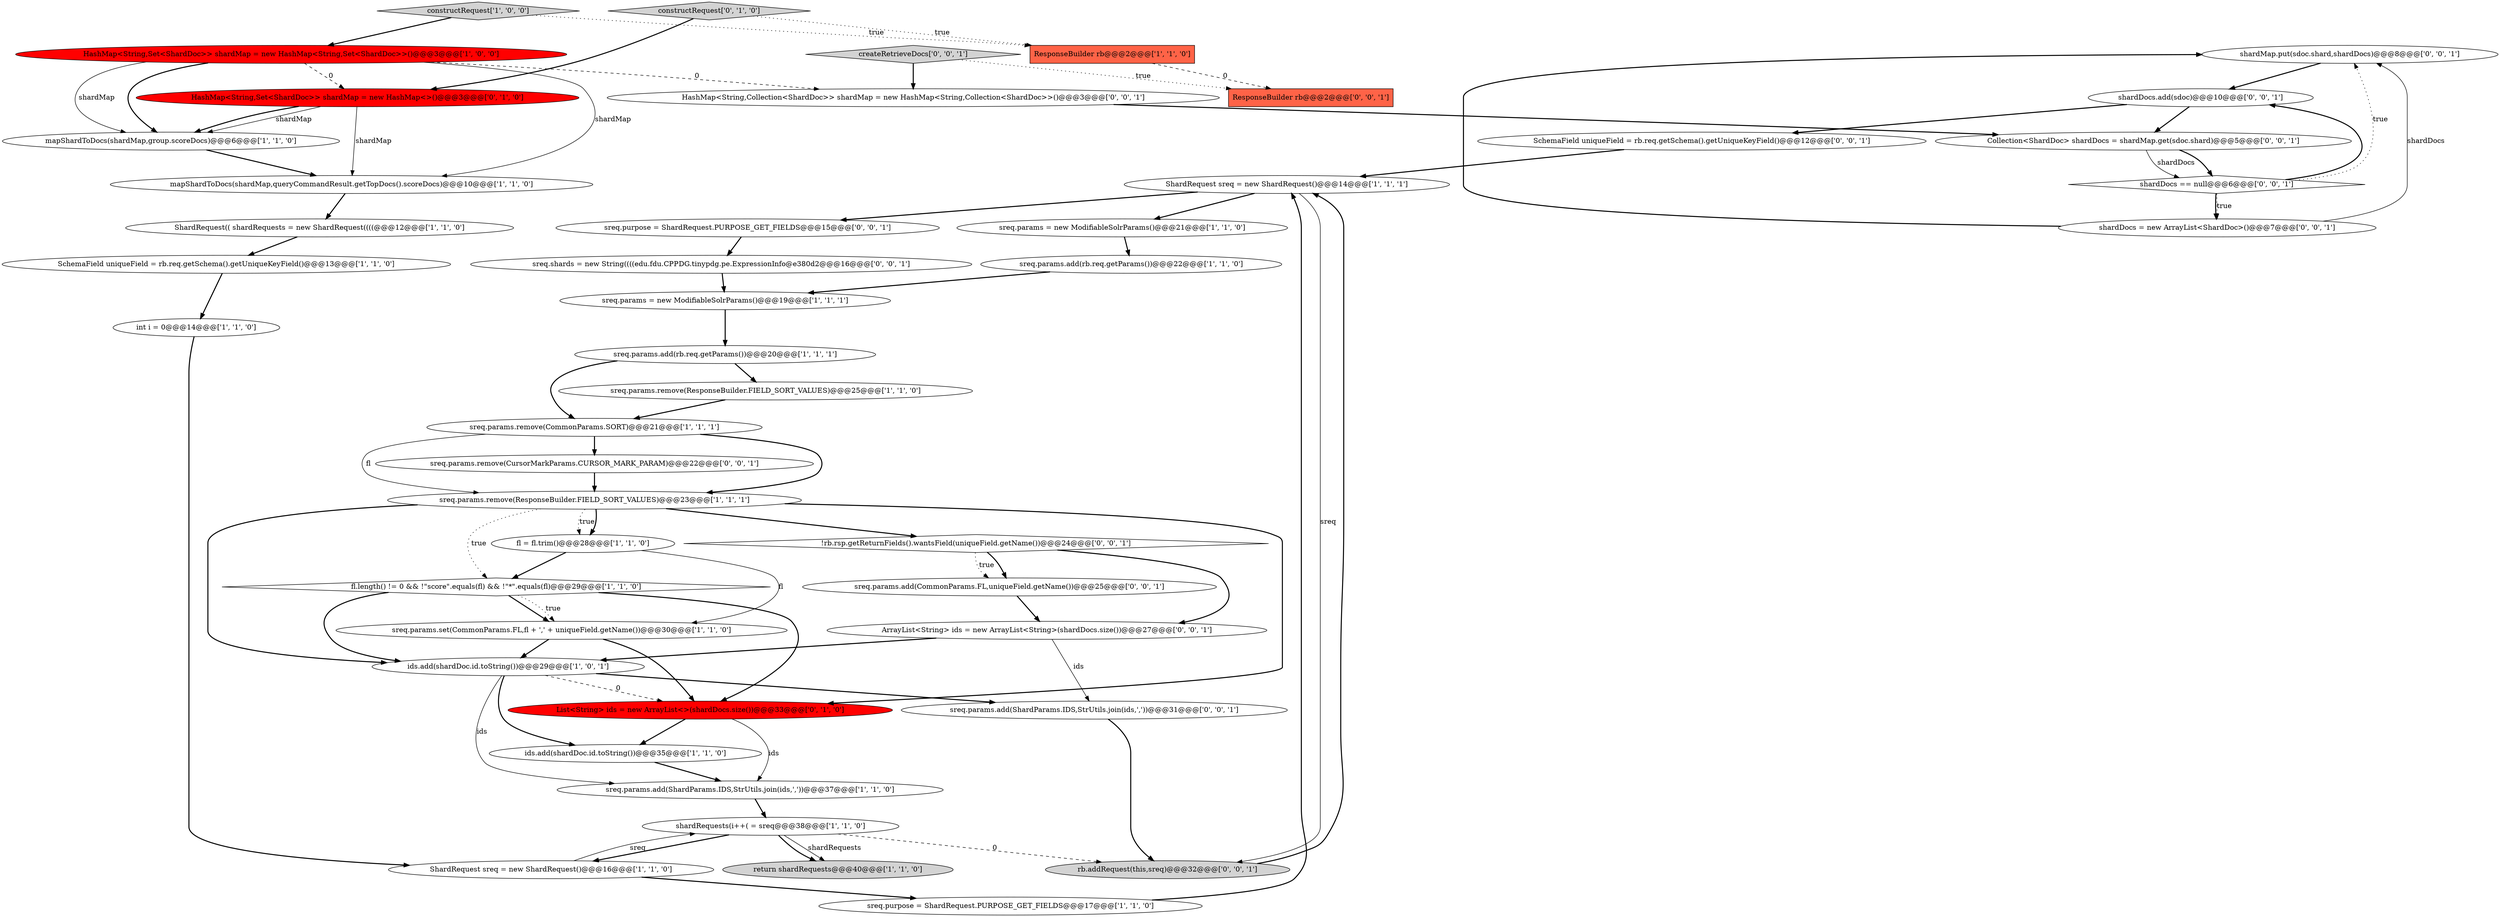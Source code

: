 digraph {
39 [style = filled, label = "shardMap.put(sdoc.shard,shardDocs)@@@8@@@['0', '0', '1']", fillcolor = white, shape = ellipse image = "AAA0AAABBB3BBB"];
3 [style = filled, label = "shardRequests(i++( = sreq@@@38@@@['1', '1', '0']", fillcolor = white, shape = ellipse image = "AAA0AAABBB1BBB"];
17 [style = filled, label = "ShardRequest(( shardRequests = new ShardRequest((((@@@12@@@['1', '1', '0']", fillcolor = white, shape = ellipse image = "AAA0AAABBB1BBB"];
5 [style = filled, label = "sreq.params = new ModifiableSolrParams()@@@21@@@['1', '1', '0']", fillcolor = white, shape = ellipse image = "AAA0AAABBB1BBB"];
31 [style = filled, label = "sreq.params.add(ShardParams.IDS,StrUtils.join(ids,','))@@@31@@@['0', '0', '1']", fillcolor = white, shape = ellipse image = "AAA0AAABBB3BBB"];
38 [style = filled, label = "sreq.shards = new String((((edu.fdu.CPPDG.tinypdg.pe.ExpressionInfo@e380d2@@@16@@@['0', '0', '1']", fillcolor = white, shape = ellipse image = "AAA0AAABBB3BBB"];
42 [style = filled, label = "shardDocs.add(sdoc)@@@10@@@['0', '0', '1']", fillcolor = white, shape = ellipse image = "AAA0AAABBB3BBB"];
44 [style = filled, label = "createRetrieveDocs['0', '0', '1']", fillcolor = lightgray, shape = diamond image = "AAA0AAABBB3BBB"];
0 [style = filled, label = "ResponseBuilder rb@@@2@@@['1', '1', '0']", fillcolor = tomato, shape = box image = "AAA0AAABBB1BBB"];
10 [style = filled, label = "ids.add(shardDoc.id.toString())@@@29@@@['1', '0', '1']", fillcolor = white, shape = ellipse image = "AAA0AAABBB1BBB"];
2 [style = filled, label = "mapShardToDocs(shardMap,group.scoreDocs)@@@6@@@['1', '1', '0']", fillcolor = white, shape = ellipse image = "AAA0AAABBB1BBB"];
15 [style = filled, label = "return shardRequests@@@40@@@['1', '1', '0']", fillcolor = lightgray, shape = ellipse image = "AAA0AAABBB1BBB"];
28 [style = filled, label = "HashMap<String,Set<ShardDoc>> shardMap = new HashMap<>()@@@3@@@['0', '1', '0']", fillcolor = red, shape = ellipse image = "AAA1AAABBB2BBB"];
25 [style = filled, label = "constructRequest['1', '0', '0']", fillcolor = lightgray, shape = diamond image = "AAA0AAABBB1BBB"];
29 [style = filled, label = "shardDocs = new ArrayList<ShardDoc>()@@@7@@@['0', '0', '1']", fillcolor = white, shape = ellipse image = "AAA0AAABBB3BBB"];
41 [style = filled, label = "Collection<ShardDoc> shardDocs = shardMap.get(sdoc.shard)@@@5@@@['0', '0', '1']", fillcolor = white, shape = ellipse image = "AAA0AAABBB3BBB"];
11 [style = filled, label = "sreq.purpose = ShardRequest.PURPOSE_GET_FIELDS@@@17@@@['1', '1', '0']", fillcolor = white, shape = ellipse image = "AAA0AAABBB1BBB"];
16 [style = filled, label = "HashMap<String,Set<ShardDoc>> shardMap = new HashMap<String,Set<ShardDoc>>()@@@3@@@['1', '0', '0']", fillcolor = red, shape = ellipse image = "AAA1AAABBB1BBB"];
35 [style = filled, label = "SchemaField uniqueField = rb.req.getSchema().getUniqueKeyField()@@@12@@@['0', '0', '1']", fillcolor = white, shape = ellipse image = "AAA0AAABBB3BBB"];
30 [style = filled, label = "sreq.purpose = ShardRequest.PURPOSE_GET_FIELDS@@@15@@@['0', '0', '1']", fillcolor = white, shape = ellipse image = "AAA0AAABBB3BBB"];
4 [style = filled, label = "mapShardToDocs(shardMap,queryCommandResult.getTopDocs().scoreDocs)@@@10@@@['1', '1', '0']", fillcolor = white, shape = ellipse image = "AAA0AAABBB1BBB"];
13 [style = filled, label = "sreq.params = new ModifiableSolrParams()@@@19@@@['1', '1', '1']", fillcolor = white, shape = ellipse image = "AAA0AAABBB1BBB"];
32 [style = filled, label = "shardDocs == null@@@6@@@['0', '0', '1']", fillcolor = white, shape = diamond image = "AAA0AAABBB3BBB"];
1 [style = filled, label = "sreq.params.add(ShardParams.IDS,StrUtils.join(ids,','))@@@37@@@['1', '1', '0']", fillcolor = white, shape = ellipse image = "AAA0AAABBB1BBB"];
8 [style = filled, label = "sreq.params.set(CommonParams.FL,fl + ',' + uniqueField.getName())@@@30@@@['1', '1', '0']", fillcolor = white, shape = ellipse image = "AAA0AAABBB1BBB"];
22 [style = filled, label = "sreq.params.remove(ResponseBuilder.FIELD_SORT_VALUES)@@@23@@@['1', '1', '1']", fillcolor = white, shape = ellipse image = "AAA0AAABBB1BBB"];
24 [style = filled, label = "ShardRequest sreq = new ShardRequest()@@@16@@@['1', '1', '0']", fillcolor = white, shape = ellipse image = "AAA0AAABBB1BBB"];
40 [style = filled, label = "ArrayList<String> ids = new ArrayList<String>(shardDocs.size())@@@27@@@['0', '0', '1']", fillcolor = white, shape = ellipse image = "AAA0AAABBB3BBB"];
7 [style = filled, label = "fl = fl.trim()@@@28@@@['1', '1', '0']", fillcolor = white, shape = ellipse image = "AAA0AAABBB1BBB"];
18 [style = filled, label = "sreq.params.remove(CommonParams.SORT)@@@21@@@['1', '1', '1']", fillcolor = white, shape = ellipse image = "AAA0AAABBB1BBB"];
9 [style = filled, label = "sreq.params.remove(ResponseBuilder.FIELD_SORT_VALUES)@@@25@@@['1', '1', '0']", fillcolor = white, shape = ellipse image = "AAA0AAABBB1BBB"];
23 [style = filled, label = "fl.length() != 0 && !\"score\".equals(fl) && !\"*\".equals(fl)@@@29@@@['1', '1', '0']", fillcolor = white, shape = diamond image = "AAA0AAABBB1BBB"];
33 [style = filled, label = "HashMap<String,Collection<ShardDoc>> shardMap = new HashMap<String,Collection<ShardDoc>>()@@@3@@@['0', '0', '1']", fillcolor = white, shape = ellipse image = "AAA0AAABBB3BBB"];
19 [style = filled, label = "int i = 0@@@14@@@['1', '1', '0']", fillcolor = white, shape = ellipse image = "AAA0AAABBB1BBB"];
14 [style = filled, label = "sreq.params.add(rb.req.getParams())@@@20@@@['1', '1', '1']", fillcolor = white, shape = ellipse image = "AAA0AAABBB1BBB"];
21 [style = filled, label = "SchemaField uniqueField = rb.req.getSchema().getUniqueKeyField()@@@13@@@['1', '1', '0']", fillcolor = white, shape = ellipse image = "AAA0AAABBB1BBB"];
34 [style = filled, label = "ResponseBuilder rb@@@2@@@['0', '0', '1']", fillcolor = tomato, shape = box image = "AAA0AAABBB3BBB"];
27 [style = filled, label = "constructRequest['0', '1', '0']", fillcolor = lightgray, shape = diamond image = "AAA0AAABBB2BBB"];
43 [style = filled, label = "sreq.params.add(CommonParams.FL,uniqueField.getName())@@@25@@@['0', '0', '1']", fillcolor = white, shape = ellipse image = "AAA0AAABBB3BBB"];
12 [style = filled, label = "ShardRequest sreq = new ShardRequest()@@@14@@@['1', '1', '1']", fillcolor = white, shape = ellipse image = "AAA0AAABBB1BBB"];
26 [style = filled, label = "List<String> ids = new ArrayList<>(shardDocs.size())@@@33@@@['0', '1', '0']", fillcolor = red, shape = ellipse image = "AAA1AAABBB2BBB"];
6 [style = filled, label = "sreq.params.add(rb.req.getParams())@@@22@@@['1', '1', '0']", fillcolor = white, shape = ellipse image = "AAA0AAABBB1BBB"];
36 [style = filled, label = "sreq.params.remove(CursorMarkParams.CURSOR_MARK_PARAM)@@@22@@@['0', '0', '1']", fillcolor = white, shape = ellipse image = "AAA0AAABBB3BBB"];
37 [style = filled, label = "rb.addRequest(this,sreq)@@@32@@@['0', '0', '1']", fillcolor = lightgray, shape = ellipse image = "AAA0AAABBB3BBB"];
45 [style = filled, label = "!rb.rsp.getReturnFields().wantsField(uniqueField.getName())@@@24@@@['0', '0', '1']", fillcolor = white, shape = diamond image = "AAA0AAABBB3BBB"];
20 [style = filled, label = "ids.add(shardDoc.id.toString())@@@35@@@['1', '1', '0']", fillcolor = white, shape = ellipse image = "AAA0AAABBB1BBB"];
8->10 [style = bold, label=""];
31->37 [style = bold, label=""];
42->41 [style = bold, label=""];
12->5 [style = bold, label=""];
16->4 [style = solid, label="shardMap"];
3->24 [style = bold, label=""];
27->28 [style = bold, label=""];
28->4 [style = solid, label="shardMap"];
19->24 [style = bold, label=""];
12->37 [style = solid, label="sreq"];
43->40 [style = bold, label=""];
18->22 [style = bold, label=""];
26->1 [style = solid, label="ids"];
45->43 [style = bold, label=""];
24->11 [style = bold, label=""];
44->34 [style = dotted, label="true"];
0->34 [style = dashed, label="0"];
14->9 [style = bold, label=""];
16->33 [style = dashed, label="0"];
28->2 [style = solid, label="shardMap"];
16->28 [style = dashed, label="0"];
17->21 [style = bold, label=""];
13->14 [style = bold, label=""];
45->43 [style = dotted, label="true"];
35->12 [style = bold, label=""];
41->32 [style = bold, label=""];
10->31 [style = bold, label=""];
22->23 [style = dotted, label="true"];
3->15 [style = solid, label="shardRequests"];
21->19 [style = bold, label=""];
29->39 [style = bold, label=""];
22->7 [style = dotted, label="true"];
33->41 [style = bold, label=""];
11->12 [style = bold, label=""];
23->8 [style = bold, label=""];
24->3 [style = solid, label="sreq"];
2->4 [style = bold, label=""];
22->7 [style = bold, label=""];
10->1 [style = solid, label="ids"];
7->8 [style = solid, label="fl"];
5->6 [style = bold, label=""];
7->23 [style = bold, label=""];
23->10 [style = bold, label=""];
14->18 [style = bold, label=""];
40->31 [style = solid, label="ids"];
32->42 [style = bold, label=""];
39->42 [style = bold, label=""];
26->20 [style = bold, label=""];
22->26 [style = bold, label=""];
4->17 [style = bold, label=""];
22->45 [style = bold, label=""];
3->37 [style = dashed, label="0"];
29->39 [style = solid, label="shardDocs"];
1->3 [style = bold, label=""];
44->33 [style = bold, label=""];
20->1 [style = bold, label=""];
25->16 [style = bold, label=""];
37->12 [style = bold, label=""];
9->18 [style = bold, label=""];
6->13 [style = bold, label=""];
22->10 [style = bold, label=""];
16->2 [style = solid, label="shardMap"];
32->29 [style = dotted, label="true"];
45->40 [style = bold, label=""];
18->22 [style = solid, label="fl"];
40->10 [style = bold, label=""];
30->38 [style = bold, label=""];
10->20 [style = bold, label=""];
23->8 [style = dotted, label="true"];
32->39 [style = dotted, label="true"];
41->32 [style = solid, label="shardDocs"];
23->26 [style = bold, label=""];
12->30 [style = bold, label=""];
18->36 [style = bold, label=""];
3->15 [style = bold, label=""];
25->0 [style = dotted, label="true"];
16->2 [style = bold, label=""];
42->35 [style = bold, label=""];
32->29 [style = bold, label=""];
28->2 [style = bold, label=""];
10->26 [style = dashed, label="0"];
27->0 [style = dotted, label="true"];
38->13 [style = bold, label=""];
8->26 [style = bold, label=""];
36->22 [style = bold, label=""];
}
